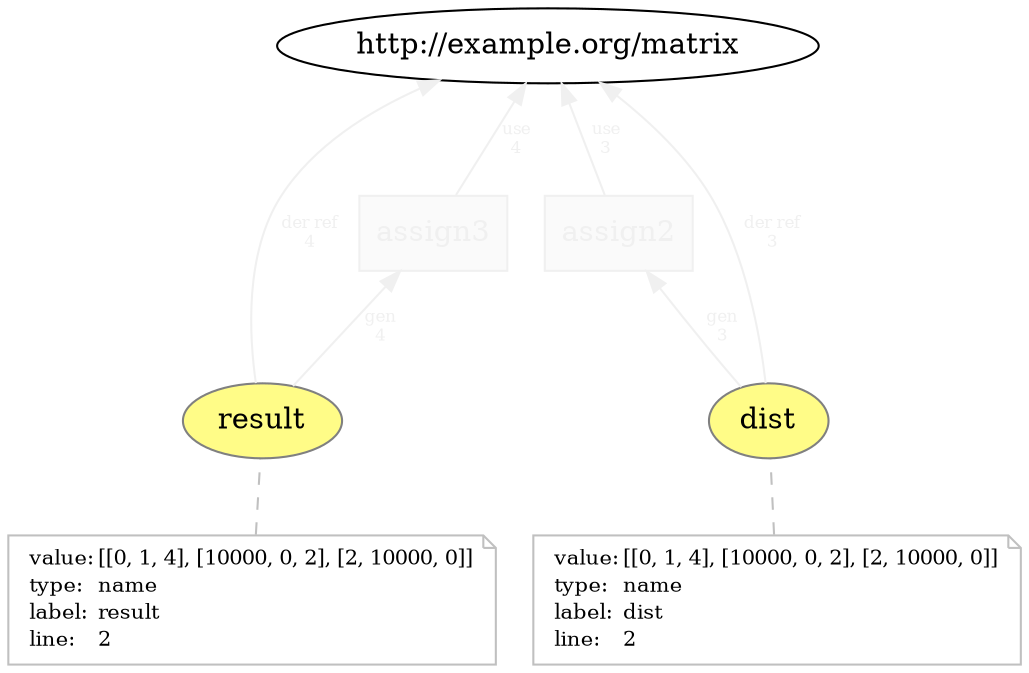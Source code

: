 digraph "PROV" { size="16,12"; rankdir="BT";
"http://example.org/dist" [fillcolor="#FFFC87",color="#808080",style="filled",label="dist",URL="http://example.org/dist"]
"-attrs0" [color="gray",shape="note",fontsize="10",fontcolor="black",label=<<TABLE cellpadding="0" border="0">
	<TR>
	    <TD align="left">value:</TD>
	    <TD align="left">[[0, 1, 4], [10000, 0, 2], [2, 10000, 0]]</TD>
	</TR>
	<TR>
	    <TD align="left">type:</TD>
	    <TD align="left">name</TD>
	</TR>
	<TR>
	    <TD align="left">label:</TD>
	    <TD align="left">dist</TD>
	</TR>
	<TR>
	    <TD align="left">line:</TD>
	    <TD align="left">2</TD>
	</TR>
</TABLE>>]
"-attrs0" -> "http://example.org/dist" [color="gray",style="dashed",arrowhead="none"]
"http://example.org/assign2" [fillcolor="#FAFAFA",color="#F0F0F0",shape="polygon",sides="4",style="filled",fontcolor="#F0F0F0",label="assign2",URL="http://example.org/assign2"]
"http://example.org/dist" -> "http://example.org/matrix" [fontsize="8",distance="1.5",angle="60.0",rotation="20",label="der ref
3",fontcolor="#F0F0F0",color="#F0F0F0"]
"http://example.org/result" [fillcolor="#FFFC87",color="#808080",style="filled",label="result",URL="http://example.org/result"]
"-attrs1" [color="gray",shape="note",fontsize="10",fontcolor="black",label=<<TABLE cellpadding="0" border="0">
	<TR>
	    <TD align="left">value:</TD>
	    <TD align="left">[[0, 1, 4], [10000, 0, 2], [2, 10000, 0]]</TD>
	</TR>
	<TR>
	    <TD align="left">type:</TD>
	    <TD align="left">name</TD>
	</TR>
	<TR>
	    <TD align="left">label:</TD>
	    <TD align="left">result</TD>
	</TR>
	<TR>
	    <TD align="left">line:</TD>
	    <TD align="left">2</TD>
	</TR>
</TABLE>>]
"-attrs1" -> "http://example.org/result" [color="gray",style="dashed",arrowhead="none"]
"http://example.org/assign3" [fillcolor="#FAFAFA",color="#F0F0F0",shape="polygon",sides="4",style="filled",fontcolor="#F0F0F0",label="assign3",URL="http://example.org/assign3"]
"http://example.org/result" -> "http://example.org/matrix" [fontsize="8",distance="1.5",angle="60.0",rotation="20",label="der ref
4",fontcolor="#F0F0F0",color="#F0F0F0"]
"http://example.org/assign2" -> "http://example.org/matrix" [fontsize="8",distance="1.5",angle="60.0",rotation="20",label="use
3",fontcolor="#F0F0F0",color="#F0F0F0"]
"http://example.org/assign3" -> "http://example.org/matrix" [fontsize="8",distance="1.5",angle="60.0",rotation="20",label="use
4",fontcolor="#F0F0F0",color="#F0F0F0"]
"http://example.org/dist" -> "http://example.org/assign2" [fontsize="8",distance="1.5",angle="60.0",rotation="20",label="gen
3",fontcolor="#F0F0F0",color="#F0F0F0"]
"http://example.org/result" -> "http://example.org/assign3" [fontsize="8",distance="1.5",angle="60.0",rotation="20",label="gen
4",fontcolor="#F0F0F0",color="#F0F0F0"]
}